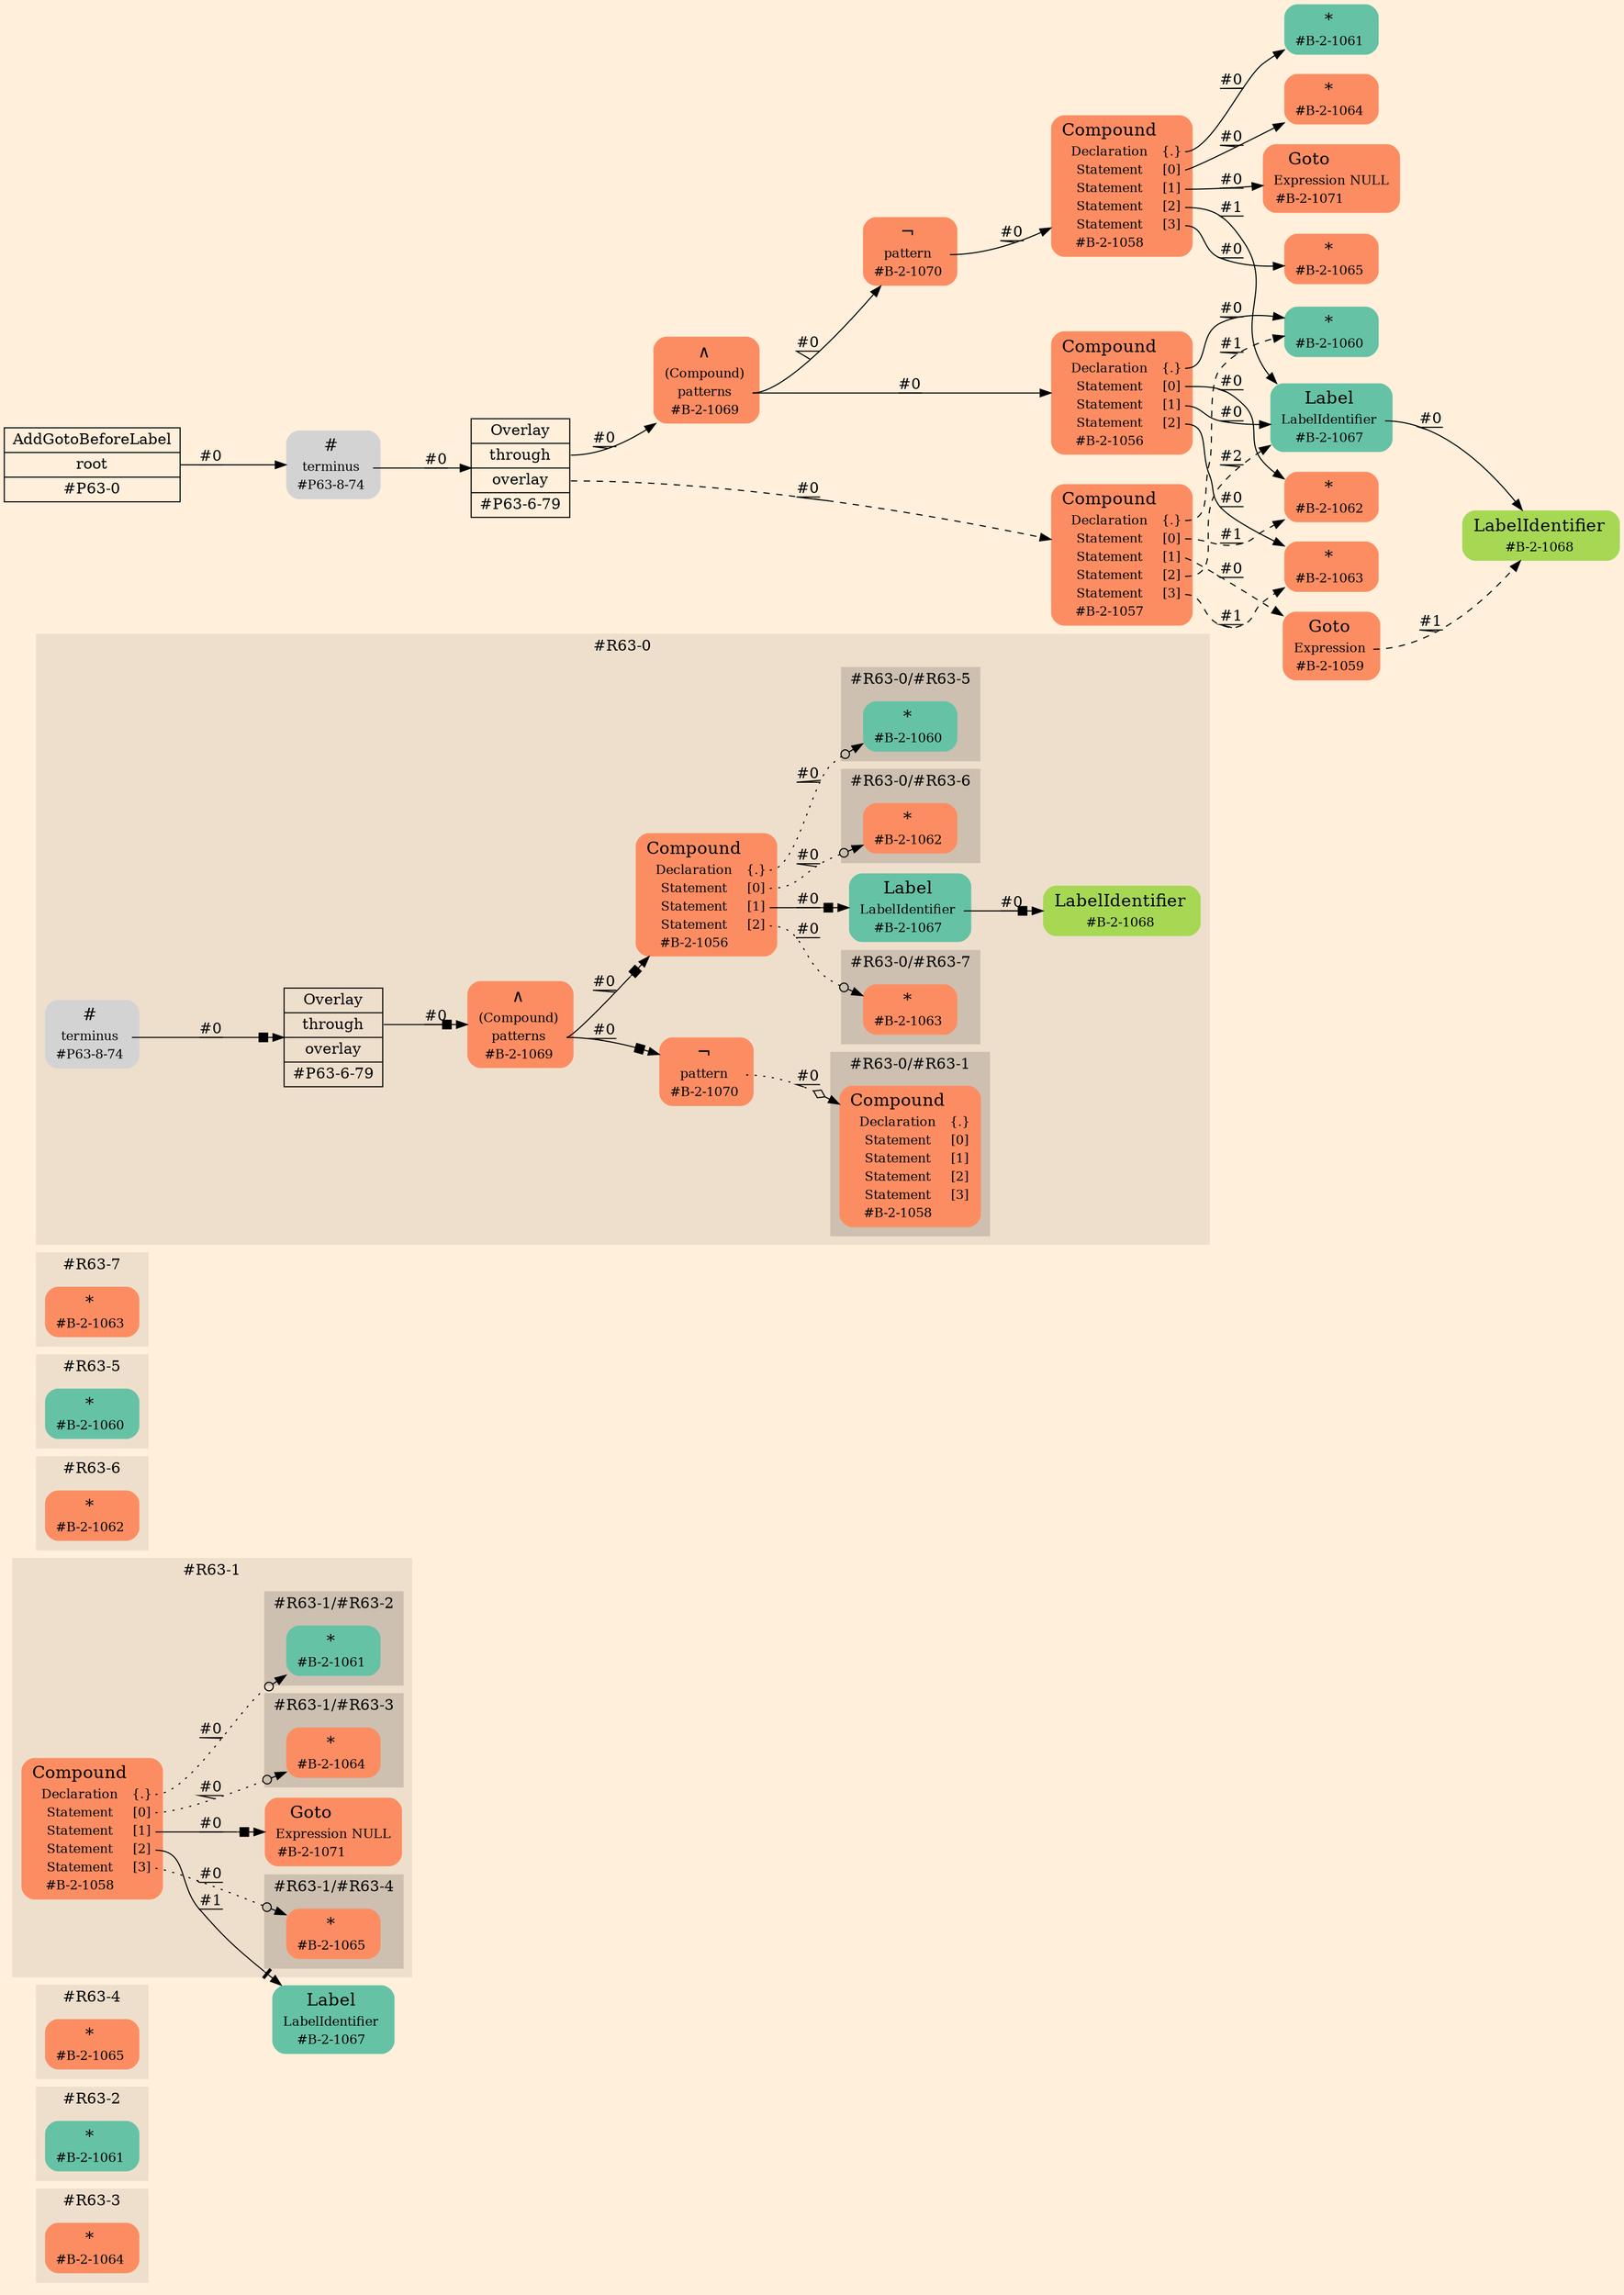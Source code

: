 digraph Inferno {
graph [
    rankdir = "LR"
    bgcolor = antiquewhite1
    color = black
    fontcolor = black
];
node [
];
// -------------------- figure #R63-3 --------------------
subgraph "cluster#R63-3" {
    label = "#R63-3"
    style = "filled"
    color = antiquewhite2
    "#R63-3/#B-2-1064" [
        shape = "plaintext"
        fillcolor = "/set28/2"
        label = <<TABLE BORDER="0" CELLBORDER="0" CELLSPACING="0">
         <TR><TD><FONT POINT-SIZE="16.0">*</FONT></TD><TD></TD></TR>
         <TR><TD>#B-2-1064</TD><TD PORT="port0"></TD></TR>
        </TABLE>>
        style = "rounded,filled"
        fontsize = "12"
    ];
    
}


// -------------------- figure #R63-2 --------------------
subgraph "cluster#R63-2" {
    label = "#R63-2"
    style = "filled"
    color = antiquewhite2
    "#R63-2/#B-2-1061" [
        shape = "plaintext"
        fillcolor = "/set28/1"
        label = <<TABLE BORDER="0" CELLBORDER="0" CELLSPACING="0">
         <TR><TD><FONT POINT-SIZE="16.0">*</FONT></TD><TD></TD></TR>
         <TR><TD>#B-2-1061</TD><TD PORT="port0"></TD></TR>
        </TABLE>>
        style = "rounded,filled"
        fontsize = "12"
    ];
    
}


// -------------------- figure #R63-4 --------------------
subgraph "cluster#R63-4" {
    label = "#R63-4"
    style = "filled"
    color = antiquewhite2
    "#R63-4/#B-2-1065" [
        shape = "plaintext"
        fillcolor = "/set28/2"
        label = <<TABLE BORDER="0" CELLBORDER="0" CELLSPACING="0">
         <TR><TD><FONT POINT-SIZE="16.0">*</FONT></TD><TD></TD></TR>
         <TR><TD>#B-2-1065</TD><TD PORT="port0"></TD></TR>
        </TABLE>>
        style = "rounded,filled"
        fontsize = "12"
    ];
    
}


// -------------------- figure #R63-1 --------------------
"#R63-1/#B-2-1067" [
    shape = "plaintext"
    fillcolor = "/set28/1"
    label = <<TABLE BORDER="0" CELLBORDER="0" CELLSPACING="0">
     <TR><TD><FONT POINT-SIZE="16.0">Label</FONT></TD><TD></TD></TR>
     <TR><TD>LabelIdentifier</TD><TD PORT="port0"></TD></TR>
     <TR><TD>#B-2-1067</TD><TD PORT="port1"></TD></TR>
    </TABLE>>
    style = "rounded,filled"
    fontsize = "12"
];

subgraph "cluster#R63-1" {
    label = "#R63-1"
    style = "filled"
    color = antiquewhite2
    "#R63-1/#B-2-1071" [
        shape = "plaintext"
        fillcolor = "/set28/2"
        label = <<TABLE BORDER="0" CELLBORDER="0" CELLSPACING="0">
         <TR><TD><FONT POINT-SIZE="16.0">Goto</FONT></TD><TD></TD></TR>
         <TR><TD>Expression</TD><TD PORT="port0">NULL</TD></TR>
         <TR><TD>#B-2-1071</TD><TD PORT="port1"></TD></TR>
        </TABLE>>
        style = "rounded,filled"
        fontsize = "12"
    ];
    
    "#R63-1/#B-2-1058" [
        shape = "plaintext"
        fillcolor = "/set28/2"
        label = <<TABLE BORDER="0" CELLBORDER="0" CELLSPACING="0">
         <TR><TD><FONT POINT-SIZE="16.0">Compound</FONT></TD><TD></TD></TR>
         <TR><TD>Declaration</TD><TD PORT="port0">{.}</TD></TR>
         <TR><TD>Statement</TD><TD PORT="port1">[0]</TD></TR>
         <TR><TD>Statement</TD><TD PORT="port2">[1]</TD></TR>
         <TR><TD>Statement</TD><TD PORT="port3">[2]</TD></TR>
         <TR><TD>Statement</TD><TD PORT="port4">[3]</TD></TR>
         <TR><TD>#B-2-1058</TD><TD PORT="port5"></TD></TR>
        </TABLE>>
        style = "rounded,filled"
        fontsize = "12"
    ];
    
    subgraph "cluster#R63-1/#R63-4" {
        label = "#R63-1/#R63-4"
        style = "filled"
        color = antiquewhite3
        "#R63-1/#0/#B-2-1065" [
            shape = "plaintext"
            fillcolor = "/set28/2"
            label = <<TABLE BORDER="0" CELLBORDER="0" CELLSPACING="0">
             <TR><TD><FONT POINT-SIZE="16.0">*</FONT></TD><TD></TD></TR>
             <TR><TD>#B-2-1065</TD><TD PORT="port0"></TD></TR>
            </TABLE>>
            style = "rounded,filled"
            fontsize = "12"
        ];
        
    }
    
    subgraph "cluster#R63-1/#R63-2" {
        label = "#R63-1/#R63-2"
        style = "filled"
        color = antiquewhite3
        "#R63-1/#0/#B-2-1061" [
            shape = "plaintext"
            fillcolor = "/set28/1"
            label = <<TABLE BORDER="0" CELLBORDER="0" CELLSPACING="0">
             <TR><TD><FONT POINT-SIZE="16.0">*</FONT></TD><TD></TD></TR>
             <TR><TD>#B-2-1061</TD><TD PORT="port0"></TD></TR>
            </TABLE>>
            style = "rounded,filled"
            fontsize = "12"
        ];
        
    }
    
    subgraph "cluster#R63-1/#R63-3" {
        label = "#R63-1/#R63-3"
        style = "filled"
        color = antiquewhite3
        "#R63-1/#0/#B-2-1064" [
            shape = "plaintext"
            fillcolor = "/set28/2"
            label = <<TABLE BORDER="0" CELLBORDER="0" CELLSPACING="0">
             <TR><TD><FONT POINT-SIZE="16.0">*</FONT></TD><TD></TD></TR>
             <TR><TD>#B-2-1064</TD><TD PORT="port0"></TD></TR>
            </TABLE>>
            style = "rounded,filled"
            fontsize = "12"
        ];
        
    }
    
}


// -------------------- figure #R63-6 --------------------
subgraph "cluster#R63-6" {
    label = "#R63-6"
    style = "filled"
    color = antiquewhite2
    "#R63-6/#B-2-1062" [
        shape = "plaintext"
        fillcolor = "/set28/2"
        label = <<TABLE BORDER="0" CELLBORDER="0" CELLSPACING="0">
         <TR><TD><FONT POINT-SIZE="16.0">*</FONT></TD><TD></TD></TR>
         <TR><TD>#B-2-1062</TD><TD PORT="port0"></TD></TR>
        </TABLE>>
        style = "rounded,filled"
        fontsize = "12"
    ];
    
}


// -------------------- figure #R63-5 --------------------
subgraph "cluster#R63-5" {
    label = "#R63-5"
    style = "filled"
    color = antiquewhite2
    "#R63-5/#B-2-1060" [
        shape = "plaintext"
        fillcolor = "/set28/1"
        label = <<TABLE BORDER="0" CELLBORDER="0" CELLSPACING="0">
         <TR><TD><FONT POINT-SIZE="16.0">*</FONT></TD><TD></TD></TR>
         <TR><TD>#B-2-1060</TD><TD PORT="port0"></TD></TR>
        </TABLE>>
        style = "rounded,filled"
        fontsize = "12"
    ];
    
}


// -------------------- figure #R63-7 --------------------
subgraph "cluster#R63-7" {
    label = "#R63-7"
    style = "filled"
    color = antiquewhite2
    "#R63-7/#B-2-1063" [
        shape = "plaintext"
        fillcolor = "/set28/2"
        label = <<TABLE BORDER="0" CELLBORDER="0" CELLSPACING="0">
         <TR><TD><FONT POINT-SIZE="16.0">*</FONT></TD><TD></TD></TR>
         <TR><TD>#B-2-1063</TD><TD PORT="port0"></TD></TR>
        </TABLE>>
        style = "rounded,filled"
        fontsize = "12"
    ];
    
}


// -------------------- figure #R63-0 --------------------
subgraph "cluster#R63-0" {
    label = "#R63-0"
    style = "filled"
    color = antiquewhite2
    "#R63-0/#B-2-1068" [
        shape = "plaintext"
        fillcolor = "/set28/5"
        label = <<TABLE BORDER="0" CELLBORDER="0" CELLSPACING="0">
         <TR><TD><FONT POINT-SIZE="16.0">LabelIdentifier</FONT></TD><TD></TD></TR>
         <TR><TD>#B-2-1068</TD><TD PORT="port0"></TD></TR>
        </TABLE>>
        style = "rounded,filled"
        fontsize = "12"
    ];
    
    "#R63-0/#B-2-1067" [
        shape = "plaintext"
        fillcolor = "/set28/1"
        label = <<TABLE BORDER="0" CELLBORDER="0" CELLSPACING="0">
         <TR><TD><FONT POINT-SIZE="16.0">Label</FONT></TD><TD></TD></TR>
         <TR><TD>LabelIdentifier</TD><TD PORT="port0"></TD></TR>
         <TR><TD>#B-2-1067</TD><TD PORT="port1"></TD></TR>
        </TABLE>>
        style = "rounded,filled"
        fontsize = "12"
    ];
    
    "#R63-0/#B-2-1070" [
        shape = "plaintext"
        fillcolor = "/set28/2"
        label = <<TABLE BORDER="0" CELLBORDER="0" CELLSPACING="0">
         <TR><TD><FONT POINT-SIZE="16.0">¬</FONT></TD><TD></TD></TR>
         <TR><TD>pattern</TD><TD PORT="port0"></TD></TR>
         <TR><TD>#B-2-1070</TD><TD PORT="port1"></TD></TR>
        </TABLE>>
        style = "rounded,filled"
        fontsize = "12"
    ];
    
    "#R63-0/#P63-6-79" [
        shape = "record"
        fillcolor = antiquewhite2
        label = "<fixed> Overlay | <port0> through | <port1> overlay | <port2> #P63-6-79"
        style = "filled"
        fontsize = "14"
        color = black
        fontcolor = black
    ];
    
    "#R63-0/#B-2-1056" [
        shape = "plaintext"
        fillcolor = "/set28/2"
        label = <<TABLE BORDER="0" CELLBORDER="0" CELLSPACING="0">
         <TR><TD><FONT POINT-SIZE="16.0">Compound</FONT></TD><TD></TD></TR>
         <TR><TD>Declaration</TD><TD PORT="port0">{.}</TD></TR>
         <TR><TD>Statement</TD><TD PORT="port1">[0]</TD></TR>
         <TR><TD>Statement</TD><TD PORT="port2">[1]</TD></TR>
         <TR><TD>Statement</TD><TD PORT="port3">[2]</TD></TR>
         <TR><TD>#B-2-1056</TD><TD PORT="port4"></TD></TR>
        </TABLE>>
        style = "rounded,filled"
        fontsize = "12"
    ];
    
    "#R63-0/#B-2-1069" [
        shape = "plaintext"
        fillcolor = "/set28/2"
        label = <<TABLE BORDER="0" CELLBORDER="0" CELLSPACING="0">
         <TR><TD><FONT POINT-SIZE="16.0">∧</FONT></TD><TD></TD></TR>
         <TR><TD>(Compound)</TD><TD PORT="port0"></TD></TR>
         <TR><TD>patterns</TD><TD PORT="port1"></TD></TR>
         <TR><TD>#B-2-1069</TD><TD PORT="port2"></TD></TR>
        </TABLE>>
        style = "rounded,filled"
        fontsize = "12"
    ];
    
    "#R63-0/#P63-8-74" [
        shape = "plaintext"
        label = <<TABLE BORDER="0" CELLBORDER="0" CELLSPACING="0">
         <TR><TD><FONT POINT-SIZE="16.0">#</FONT></TD><TD></TD></TR>
         <TR><TD>terminus</TD><TD PORT="port0"></TD></TR>
         <TR><TD>#P63-8-74</TD><TD PORT="port1"></TD></TR>
        </TABLE>>
        style = "rounded,filled"
        fontsize = "12"
    ];
    
    subgraph "cluster#R63-0/#R63-7" {
        label = "#R63-0/#R63-7"
        style = "filled"
        color = antiquewhite3
        "#R63-0/#0/#B-2-1063" [
            shape = "plaintext"
            fillcolor = "/set28/2"
            label = <<TABLE BORDER="0" CELLBORDER="0" CELLSPACING="0">
             <TR><TD><FONT POINT-SIZE="16.0">*</FONT></TD><TD></TD></TR>
             <TR><TD>#B-2-1063</TD><TD PORT="port0"></TD></TR>
            </TABLE>>
            style = "rounded,filled"
            fontsize = "12"
        ];
        
    }
    
    subgraph "cluster#R63-0/#R63-5" {
        label = "#R63-0/#R63-5"
        style = "filled"
        color = antiquewhite3
        "#R63-0/#0/#B-2-1060" [
            shape = "plaintext"
            fillcolor = "/set28/1"
            label = <<TABLE BORDER="0" CELLBORDER="0" CELLSPACING="0">
             <TR><TD><FONT POINT-SIZE="16.0">*</FONT></TD><TD></TD></TR>
             <TR><TD>#B-2-1060</TD><TD PORT="port0"></TD></TR>
            </TABLE>>
            style = "rounded,filled"
            fontsize = "12"
        ];
        
    }
    
    subgraph "cluster#R63-0/#R63-6" {
        label = "#R63-0/#R63-6"
        style = "filled"
        color = antiquewhite3
        "#R63-0/#0/#B-2-1062" [
            shape = "plaintext"
            fillcolor = "/set28/2"
            label = <<TABLE BORDER="0" CELLBORDER="0" CELLSPACING="0">
             <TR><TD><FONT POINT-SIZE="16.0">*</FONT></TD><TD></TD></TR>
             <TR><TD>#B-2-1062</TD><TD PORT="port0"></TD></TR>
            </TABLE>>
            style = "rounded,filled"
            fontsize = "12"
        ];
        
    }
    
    subgraph "cluster#R63-0/#R63-1" {
        label = "#R63-0/#R63-1"
        style = "filled"
        color = antiquewhite3
        "#R63-0/#0/#B-2-1058" [
            shape = "plaintext"
            fillcolor = "/set28/2"
            label = <<TABLE BORDER="0" CELLBORDER="0" CELLSPACING="0">
             <TR><TD><FONT POINT-SIZE="16.0">Compound</FONT></TD><TD></TD></TR>
             <TR><TD>Declaration</TD><TD PORT="port0">{.}</TD></TR>
             <TR><TD>Statement</TD><TD PORT="port1">[0]</TD></TR>
             <TR><TD>Statement</TD><TD PORT="port2">[1]</TD></TR>
             <TR><TD>Statement</TD><TD PORT="port3">[2]</TD></TR>
             <TR><TD>Statement</TD><TD PORT="port4">[3]</TD></TR>
             <TR><TD>#B-2-1058</TD><TD PORT="port5"></TD></TR>
            </TABLE>>
            style = "rounded,filled"
            fontsize = "12"
        ];
        
    }
    
}


// -------------------- transformation figure --------------------
"CR#P63-0" [
    shape = "record"
    fillcolor = antiquewhite1
    label = "<fixed> AddGotoBeforeLabel | <port0> root | <port1> #P63-0"
    style = "filled"
    fontsize = "14"
    color = black
    fontcolor = black
];

"#P63-8-74" [
    shape = "plaintext"
    label = <<TABLE BORDER="0" CELLBORDER="0" CELLSPACING="0">
     <TR><TD><FONT POINT-SIZE="16.0">#</FONT></TD><TD></TD></TR>
     <TR><TD>terminus</TD><TD PORT="port0"></TD></TR>
     <TR><TD>#P63-8-74</TD><TD PORT="port1"></TD></TR>
    </TABLE>>
    style = "rounded,filled"
    fontsize = "12"
];

"#P63-6-79" [
    shape = "record"
    fillcolor = antiquewhite1
    label = "<fixed> Overlay | <port0> through | <port1> overlay | <port2> #P63-6-79"
    style = "filled"
    fontsize = "14"
    color = black
    fontcolor = black
];

"#B-2-1069" [
    shape = "plaintext"
    fillcolor = "/set28/2"
    label = <<TABLE BORDER="0" CELLBORDER="0" CELLSPACING="0">
     <TR><TD><FONT POINT-SIZE="16.0">∧</FONT></TD><TD></TD></TR>
     <TR><TD>(Compound)</TD><TD PORT="port0"></TD></TR>
     <TR><TD>patterns</TD><TD PORT="port1"></TD></TR>
     <TR><TD>#B-2-1069</TD><TD PORT="port2"></TD></TR>
    </TABLE>>
    style = "rounded,filled"
    fontsize = "12"
];

"#B-2-1056" [
    shape = "plaintext"
    fillcolor = "/set28/2"
    label = <<TABLE BORDER="0" CELLBORDER="0" CELLSPACING="0">
     <TR><TD><FONT POINT-SIZE="16.0">Compound</FONT></TD><TD></TD></TR>
     <TR><TD>Declaration</TD><TD PORT="port0">{.}</TD></TR>
     <TR><TD>Statement</TD><TD PORT="port1">[0]</TD></TR>
     <TR><TD>Statement</TD><TD PORT="port2">[1]</TD></TR>
     <TR><TD>Statement</TD><TD PORT="port3">[2]</TD></TR>
     <TR><TD>#B-2-1056</TD><TD PORT="port4"></TD></TR>
    </TABLE>>
    style = "rounded,filled"
    fontsize = "12"
];

"#B-2-1060" [
    shape = "plaintext"
    fillcolor = "/set28/1"
    label = <<TABLE BORDER="0" CELLBORDER="0" CELLSPACING="0">
     <TR><TD><FONT POINT-SIZE="16.0">*</FONT></TD><TD></TD></TR>
     <TR><TD>#B-2-1060</TD><TD PORT="port0"></TD></TR>
    </TABLE>>
    style = "rounded,filled"
    fontsize = "12"
];

"#B-2-1062" [
    shape = "plaintext"
    fillcolor = "/set28/2"
    label = <<TABLE BORDER="0" CELLBORDER="0" CELLSPACING="0">
     <TR><TD><FONT POINT-SIZE="16.0">*</FONT></TD><TD></TD></TR>
     <TR><TD>#B-2-1062</TD><TD PORT="port0"></TD></TR>
    </TABLE>>
    style = "rounded,filled"
    fontsize = "12"
];

"#B-2-1067" [
    shape = "plaintext"
    fillcolor = "/set28/1"
    label = <<TABLE BORDER="0" CELLBORDER="0" CELLSPACING="0">
     <TR><TD><FONT POINT-SIZE="16.0">Label</FONT></TD><TD></TD></TR>
     <TR><TD>LabelIdentifier</TD><TD PORT="port0"></TD></TR>
     <TR><TD>#B-2-1067</TD><TD PORT="port1"></TD></TR>
    </TABLE>>
    style = "rounded,filled"
    fontsize = "12"
];

"#B-2-1068" [
    shape = "plaintext"
    fillcolor = "/set28/5"
    label = <<TABLE BORDER="0" CELLBORDER="0" CELLSPACING="0">
     <TR><TD><FONT POINT-SIZE="16.0">LabelIdentifier</FONT></TD><TD></TD></TR>
     <TR><TD>#B-2-1068</TD><TD PORT="port0"></TD></TR>
    </TABLE>>
    style = "rounded,filled"
    fontsize = "12"
];

"#B-2-1063" [
    shape = "plaintext"
    fillcolor = "/set28/2"
    label = <<TABLE BORDER="0" CELLBORDER="0" CELLSPACING="0">
     <TR><TD><FONT POINT-SIZE="16.0">*</FONT></TD><TD></TD></TR>
     <TR><TD>#B-2-1063</TD><TD PORT="port0"></TD></TR>
    </TABLE>>
    style = "rounded,filled"
    fontsize = "12"
];

"#B-2-1070" [
    shape = "plaintext"
    fillcolor = "/set28/2"
    label = <<TABLE BORDER="0" CELLBORDER="0" CELLSPACING="0">
     <TR><TD><FONT POINT-SIZE="16.0">¬</FONT></TD><TD></TD></TR>
     <TR><TD>pattern</TD><TD PORT="port0"></TD></TR>
     <TR><TD>#B-2-1070</TD><TD PORT="port1"></TD></TR>
    </TABLE>>
    style = "rounded,filled"
    fontsize = "12"
];

"#B-2-1058" [
    shape = "plaintext"
    fillcolor = "/set28/2"
    label = <<TABLE BORDER="0" CELLBORDER="0" CELLSPACING="0">
     <TR><TD><FONT POINT-SIZE="16.0">Compound</FONT></TD><TD></TD></TR>
     <TR><TD>Declaration</TD><TD PORT="port0">{.}</TD></TR>
     <TR><TD>Statement</TD><TD PORT="port1">[0]</TD></TR>
     <TR><TD>Statement</TD><TD PORT="port2">[1]</TD></TR>
     <TR><TD>Statement</TD><TD PORT="port3">[2]</TD></TR>
     <TR><TD>Statement</TD><TD PORT="port4">[3]</TD></TR>
     <TR><TD>#B-2-1058</TD><TD PORT="port5"></TD></TR>
    </TABLE>>
    style = "rounded,filled"
    fontsize = "12"
];

"#B-2-1061" [
    shape = "plaintext"
    fillcolor = "/set28/1"
    label = <<TABLE BORDER="0" CELLBORDER="0" CELLSPACING="0">
     <TR><TD><FONT POINT-SIZE="16.0">*</FONT></TD><TD></TD></TR>
     <TR><TD>#B-2-1061</TD><TD PORT="port0"></TD></TR>
    </TABLE>>
    style = "rounded,filled"
    fontsize = "12"
];

"#B-2-1064" [
    shape = "plaintext"
    fillcolor = "/set28/2"
    label = <<TABLE BORDER="0" CELLBORDER="0" CELLSPACING="0">
     <TR><TD><FONT POINT-SIZE="16.0">*</FONT></TD><TD></TD></TR>
     <TR><TD>#B-2-1064</TD><TD PORT="port0"></TD></TR>
    </TABLE>>
    style = "rounded,filled"
    fontsize = "12"
];

"#B-2-1071" [
    shape = "plaintext"
    fillcolor = "/set28/2"
    label = <<TABLE BORDER="0" CELLBORDER="0" CELLSPACING="0">
     <TR><TD><FONT POINT-SIZE="16.0">Goto</FONT></TD><TD></TD></TR>
     <TR><TD>Expression</TD><TD PORT="port0">NULL</TD></TR>
     <TR><TD>#B-2-1071</TD><TD PORT="port1"></TD></TR>
    </TABLE>>
    style = "rounded,filled"
    fontsize = "12"
];

"#B-2-1065" [
    shape = "plaintext"
    fillcolor = "/set28/2"
    label = <<TABLE BORDER="0" CELLBORDER="0" CELLSPACING="0">
     <TR><TD><FONT POINT-SIZE="16.0">*</FONT></TD><TD></TD></TR>
     <TR><TD>#B-2-1065</TD><TD PORT="port0"></TD></TR>
    </TABLE>>
    style = "rounded,filled"
    fontsize = "12"
];

"#B-2-1057" [
    shape = "plaintext"
    fillcolor = "/set28/2"
    label = <<TABLE BORDER="0" CELLBORDER="0" CELLSPACING="0">
     <TR><TD><FONT POINT-SIZE="16.0">Compound</FONT></TD><TD></TD></TR>
     <TR><TD>Declaration</TD><TD PORT="port0">{.}</TD></TR>
     <TR><TD>Statement</TD><TD PORT="port1">[0]</TD></TR>
     <TR><TD>Statement</TD><TD PORT="port2">[1]</TD></TR>
     <TR><TD>Statement</TD><TD PORT="port3">[2]</TD></TR>
     <TR><TD>Statement</TD><TD PORT="port4">[3]</TD></TR>
     <TR><TD>#B-2-1057</TD><TD PORT="port5"></TD></TR>
    </TABLE>>
    style = "rounded,filled"
    fontsize = "12"
];

"#B-2-1059" [
    shape = "plaintext"
    fillcolor = "/set28/2"
    label = <<TABLE BORDER="0" CELLBORDER="0" CELLSPACING="0">
     <TR><TD><FONT POINT-SIZE="16.0">Goto</FONT></TD><TD></TD></TR>
     <TR><TD>Expression</TD><TD PORT="port0"></TD></TR>
     <TR><TD>#B-2-1059</TD><TD PORT="port1"></TD></TR>
    </TABLE>>
    style = "rounded,filled"
    fontsize = "12"
];



// -------------------- links --------------------
// links for block CR#P63-0
"CR#P63-0":port0 -> "#P63-8-74" [
    style="solid"
    label = "#0"
    decorate = true
    color = black
    fontcolor = black
];

// links for block #P63-8-74
"#P63-8-74":port0 -> "#P63-6-79" [
    style="solid"
    label = "#0"
    decorate = true
    color = black
    fontcolor = black
];

// links for block #P63-6-79
"#P63-6-79":port0 -> "#B-2-1069" [
    style="solid"
    label = "#0"
    decorate = true
    color = black
    fontcolor = black
];

"#P63-6-79":port1 -> "#B-2-1057" [
    style="dashed"
    label = "#0"
    decorate = true
    color = black
    fontcolor = black
];

// links for block #B-2-1069
"#B-2-1069":port1 -> "#B-2-1056" [
    style="solid"
    label = "#0"
    decorate = true
    color = black
    fontcolor = black
];

"#B-2-1069":port1 -> "#B-2-1070" [
    style="solid"
    label = "#0"
    decorate = true
    color = black
    fontcolor = black
];

// links for block #B-2-1056
"#B-2-1056":port0 -> "#B-2-1060" [
    style="solid"
    label = "#0"
    decorate = true
    color = black
    fontcolor = black
];

"#B-2-1056":port1 -> "#B-2-1062" [
    style="solid"
    label = "#0"
    decorate = true
    color = black
    fontcolor = black
];

"#B-2-1056":port2 -> "#B-2-1067" [
    style="solid"
    label = "#0"
    decorate = true
    color = black
    fontcolor = black
];

"#B-2-1056":port3 -> "#B-2-1063" [
    style="solid"
    label = "#0"
    decorate = true
    color = black
    fontcolor = black
];

// links for block #B-2-1060
// links for block #B-2-1062
// links for block #B-2-1067
"#B-2-1067":port0 -> "#B-2-1068" [
    style="solid"
    label = "#0"
    decorate = true
    color = black
    fontcolor = black
];

// links for block #B-2-1068
// links for block #B-2-1063
// links for block #B-2-1070
"#B-2-1070":port0 -> "#B-2-1058" [
    style="solid"
    label = "#0"
    decorate = true
    color = black
    fontcolor = black
];

// links for block #B-2-1058
"#B-2-1058":port0 -> "#B-2-1061" [
    style="solid"
    label = "#0"
    decorate = true
    color = black
    fontcolor = black
];

"#B-2-1058":port1 -> "#B-2-1064" [
    style="solid"
    label = "#0"
    decorate = true
    color = black
    fontcolor = black
];

"#B-2-1058":port2 -> "#B-2-1071" [
    style="solid"
    label = "#0"
    decorate = true
    color = black
    fontcolor = black
];

"#B-2-1058":port3 -> "#B-2-1067" [
    style="solid"
    label = "#1"
    decorate = true
    color = black
    fontcolor = black
];

"#B-2-1058":port4 -> "#B-2-1065" [
    style="solid"
    label = "#0"
    decorate = true
    color = black
    fontcolor = black
];

// links for block #B-2-1061
// links for block #B-2-1064
// links for block #B-2-1071
// links for block #B-2-1065
// links for block #B-2-1057
"#B-2-1057":port0 -> "#B-2-1060" [
    style="dashed"
    label = "#1"
    decorate = true
    color = black
    fontcolor = black
];

"#B-2-1057":port1 -> "#B-2-1062" [
    style="dashed"
    label = "#1"
    decorate = true
    color = black
    fontcolor = black
];

"#B-2-1057":port2 -> "#B-2-1059" [
    style="dashed"
    label = "#0"
    decorate = true
    color = black
    fontcolor = black
];

"#B-2-1057":port3 -> "#B-2-1067" [
    style="dashed"
    label = "#2"
    decorate = true
    color = black
    fontcolor = black
];

"#B-2-1057":port4 -> "#B-2-1063" [
    style="dashed"
    label = "#1"
    decorate = true
    color = black
    fontcolor = black
];

// links for block #B-2-1059
"#B-2-1059":port0 -> "#B-2-1068" [
    style="dashed"
    label = "#1"
    decorate = true
    color = black
    fontcolor = black
];

// links for block #R63-0/#B-2-1068
// links for block #R63-0/#B-2-1067
"#R63-0/#B-2-1067":port0 -> "#R63-0/#B-2-1068" [
    style="solid"
    arrowhead="normalnonebox"
    label = "#0"
    decorate = true
    color = black
    fontcolor = black
];

// links for block #R63-0/#B-2-1070
"#R63-0/#B-2-1070":port0 -> "#R63-0/#0/#B-2-1058" [
    style="dotted"
    arrowhead="normalnoneodiamond"
    label = "#0"
    decorate = true
    color = black
    fontcolor = black
];

// links for block #R63-0/#P63-6-79
"#R63-0/#P63-6-79":port0 -> "#R63-0/#B-2-1069" [
    style="solid"
    arrowhead="normalnonebox"
    label = "#0"
    decorate = true
    color = black
    fontcolor = black
];

// links for block #R63-0/#B-2-1056
"#R63-0/#B-2-1056":port0 -> "#R63-0/#0/#B-2-1060" [
    style="dotted"
    arrowhead="normalnoneodot"
    label = "#0"
    decorate = true
    color = black
    fontcolor = black
];

"#R63-0/#B-2-1056":port1 -> "#R63-0/#0/#B-2-1062" [
    style="dotted"
    arrowhead="normalnoneodot"
    label = "#0"
    decorate = true
    color = black
    fontcolor = black
];

"#R63-0/#B-2-1056":port2 -> "#R63-0/#B-2-1067" [
    style="solid"
    arrowhead="normalnonebox"
    label = "#0"
    decorate = true
    color = black
    fontcolor = black
];

"#R63-0/#B-2-1056":port3 -> "#R63-0/#0/#B-2-1063" [
    style="dotted"
    arrowhead="normalnoneodot"
    label = "#0"
    decorate = true
    color = black
    fontcolor = black
];

// links for block #R63-0/#B-2-1069
"#R63-0/#B-2-1069":port1 -> "#R63-0/#B-2-1056" [
    style="solid"
    arrowhead="normalnonebox"
    label = "#0"
    decorate = true
    color = black
    fontcolor = black
];

"#R63-0/#B-2-1069":port1 -> "#R63-0/#B-2-1070" [
    style="solid"
    arrowhead="normalnonebox"
    label = "#0"
    decorate = true
    color = black
    fontcolor = black
];

// links for block #R63-0/#P63-8-74
"#R63-0/#P63-8-74":port0 -> "#R63-0/#P63-6-79" [
    style="solid"
    arrowhead="normalnonebox"
    label = "#0"
    decorate = true
    color = black
    fontcolor = black
];

// links for block #R63-0/#0/#B-2-1063
// links for block #R63-0/#0/#B-2-1060
// links for block #R63-0/#0/#B-2-1062
// links for block #R63-0/#0/#B-2-1058
// links for block #R63-7/#B-2-1063
// links for block #R63-5/#B-2-1060
// links for block #R63-6/#B-2-1062
// links for block #R63-1/#B-2-1067
// links for block #R63-1/#B-2-1071
// links for block #R63-1/#B-2-1058
"#R63-1/#B-2-1058":port0 -> "#R63-1/#0/#B-2-1061" [
    style="dotted"
    arrowhead="normalnoneodot"
    label = "#0"
    decorate = true
    color = black
    fontcolor = black
];

"#R63-1/#B-2-1058":port1 -> "#R63-1/#0/#B-2-1064" [
    style="dotted"
    arrowhead="normalnoneodot"
    label = "#0"
    decorate = true
    color = black
    fontcolor = black
];

"#R63-1/#B-2-1058":port2 -> "#R63-1/#B-2-1071" [
    style="solid"
    arrowhead="normalnonebox"
    label = "#0"
    decorate = true
    color = black
    fontcolor = black
];

"#R63-1/#B-2-1058":port3 -> "#R63-1/#B-2-1067" [
    style="solid"
    arrowhead="normalnonetee"
    label = "#1"
    decorate = true
    color = black
    fontcolor = black
];

"#R63-1/#B-2-1058":port4 -> "#R63-1/#0/#B-2-1065" [
    style="dotted"
    arrowhead="normalnoneodot"
    label = "#0"
    decorate = true
    color = black
    fontcolor = black
];

// links for block #R63-1/#0/#B-2-1065
// links for block #R63-1/#0/#B-2-1061
// links for block #R63-1/#0/#B-2-1064
// links for block #R63-4/#B-2-1065
// links for block #R63-2/#B-2-1061
// links for block #R63-3/#B-2-1064
}
